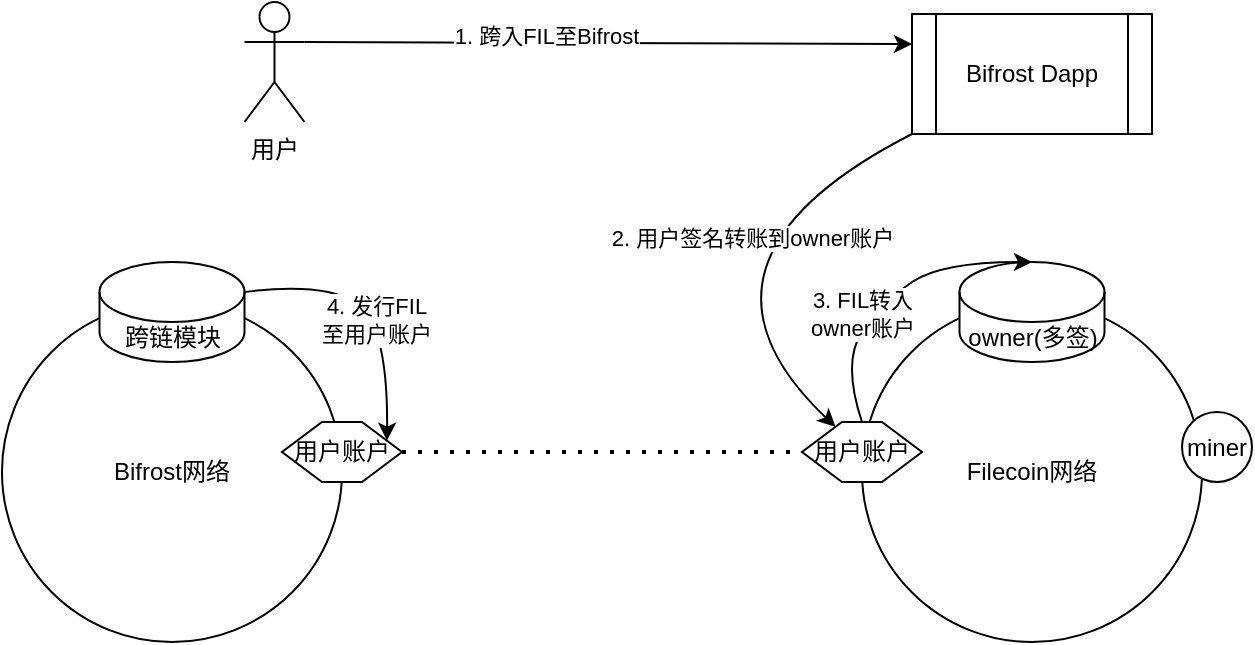 <mxfile version="20.5.1" type="github"><diagram id="1qVJCfuYaMeoUfc-0dYW" name="Page-1"><mxGraphModel dx="1426" dy="826" grid="1" gridSize="10" guides="1" tooltips="1" connect="1" arrows="1" fold="1" page="1" pageScale="1" pageWidth="827" pageHeight="1169" math="0" shadow="0"><root><mxCell id="0"/><mxCell id="1" parent="0"/><mxCell id="QOcSFR8y_e22kkafj4sU-1" value="Bifrost网络" style="ellipse;whiteSpace=wrap;html=1;aspect=fixed;" parent="1" vertex="1"><mxGeometry x="120" y="210" width="170" height="170" as="geometry"/></mxCell><mxCell id="QOcSFR8y_e22kkafj4sU-2" value="Filecoin网络" style="ellipse;whiteSpace=wrap;html=1;aspect=fixed;" parent="1" vertex="1"><mxGeometry x="550" y="210" width="170" height="170" as="geometry"/></mxCell><mxCell id="QOcSFR8y_e22kkafj4sU-3" value="用户" style="shape=umlActor;verticalLabelPosition=bottom;verticalAlign=top;html=1;outlineConnect=0;" parent="1" vertex="1"><mxGeometry x="241.25" y="60" width="30" height="60" as="geometry"/></mxCell><mxCell id="QOcSFR8y_e22kkafj4sU-5" value="Bifrost Dapp" style="shape=process;whiteSpace=wrap;html=1;backgroundOutline=1;" parent="1" vertex="1"><mxGeometry x="575" y="66" width="120" height="60" as="geometry"/></mxCell><mxCell id="QOcSFR8y_e22kkafj4sU-6" value="用户账户" style="shape=hexagon;perimeter=hexagonPerimeter2;whiteSpace=wrap;html=1;fixedSize=1;" parent="1" vertex="1"><mxGeometry x="260" y="270" width="60" height="30" as="geometry"/></mxCell><mxCell id="QOcSFR8y_e22kkafj4sU-7" value="用户账户" style="shape=hexagon;perimeter=hexagonPerimeter2;whiteSpace=wrap;html=1;fixedSize=1;" parent="1" vertex="1"><mxGeometry x="520" y="270" width="60" height="30" as="geometry"/></mxCell><mxCell id="QOcSFR8y_e22kkafj4sU-8" value="" style="endArrow=none;dashed=1;html=1;dashPattern=1 3;strokeWidth=2;rounded=0;exitX=1;exitY=0.5;exitDx=0;exitDy=0;entryX=0;entryY=0.5;entryDx=0;entryDy=0;" parent="1" source="QOcSFR8y_e22kkafj4sU-6" target="QOcSFR8y_e22kkafj4sU-7" edge="1"><mxGeometry width="50" height="50" relative="1" as="geometry"><mxPoint x="360" y="350" as="sourcePoint"/><mxPoint x="410" y="300" as="targetPoint"/></mxGeometry></mxCell><mxCell id="QOcSFR8y_e22kkafj4sU-9" value="owner(多签)" style="shape=cylinder3;whiteSpace=wrap;html=1;boundedLbl=1;backgroundOutline=1;size=15;" parent="1" vertex="1"><mxGeometry x="598.75" y="190" width="72.5" height="50" as="geometry"/></mxCell><mxCell id="QOcSFR8y_e22kkafj4sU-10" value="miner" style="ellipse;whiteSpace=wrap;html=1;aspect=fixed;" parent="1" vertex="1"><mxGeometry x="710" y="265" width="35" height="35" as="geometry"/></mxCell><mxCell id="QOcSFR8y_e22kkafj4sU-11" value="跨链模块" style="shape=cylinder3;whiteSpace=wrap;html=1;boundedLbl=1;backgroundOutline=1;size=15;" parent="1" vertex="1"><mxGeometry x="168.75" y="190" width="72.5" height="50" as="geometry"/></mxCell><mxCell id="QOcSFR8y_e22kkafj4sU-12" value="" style="endArrow=classic;html=1;rounded=0;exitX=1;exitY=0.333;exitDx=0;exitDy=0;exitPerimeter=0;entryX=0;entryY=0.25;entryDx=0;entryDy=0;" parent="1" source="QOcSFR8y_e22kkafj4sU-3" target="QOcSFR8y_e22kkafj4sU-5" edge="1"><mxGeometry width="50" height="50" relative="1" as="geometry"><mxPoint x="390" y="310" as="sourcePoint"/><mxPoint x="440" y="260" as="targetPoint"/></mxGeometry></mxCell><mxCell id="QOcSFR8y_e22kkafj4sU-14" value="1. 跨入FIL至Bifrost" style="edgeLabel;html=1;align=center;verticalAlign=middle;resizable=0;points=[];" parent="QOcSFR8y_e22kkafj4sU-12" vertex="1" connectable="0"><mxGeometry x="-0.205" y="4" relative="1" as="geometry"><mxPoint as="offset"/></mxGeometry></mxCell><mxCell id="QOcSFR8y_e22kkafj4sU-17" value="" style="curved=1;endArrow=classic;html=1;rounded=0;exitX=0;exitY=1;exitDx=0;exitDy=0;" parent="1" source="QOcSFR8y_e22kkafj4sU-5" target="QOcSFR8y_e22kkafj4sU-7" edge="1"><mxGeometry width="50" height="50" relative="1" as="geometry"><mxPoint x="590" y="120" as="sourcePoint"/><mxPoint x="550" y="150" as="targetPoint"/><Array as="points"><mxPoint x="450" y="190"/></Array></mxGeometry></mxCell><mxCell id="QOcSFR8y_e22kkafj4sU-18" value="2. 用户签名转账到owner账户" style="edgeLabel;html=1;align=center;verticalAlign=middle;resizable=0;points=[];" parent="QOcSFR8y_e22kkafj4sU-17" vertex="1" connectable="0"><mxGeometry x="-0.27" y="9" relative="1" as="geometry"><mxPoint as="offset"/></mxGeometry></mxCell><mxCell id="QOcSFR8y_e22kkafj4sU-19" value="" style="curved=1;endArrow=classic;html=1;rounded=0;exitX=0.5;exitY=0;exitDx=0;exitDy=0;entryX=0.5;entryY=0;entryDx=0;entryDy=0;entryPerimeter=0;" parent="1" source="QOcSFR8y_e22kkafj4sU-7" target="QOcSFR8y_e22kkafj4sU-9" edge="1"><mxGeometry width="50" height="50" relative="1" as="geometry"><mxPoint x="560" y="210" as="sourcePoint"/><mxPoint x="610" y="160" as="targetPoint"/><Array as="points"><mxPoint x="540" y="240"/><mxPoint x="560" y="210"/><mxPoint x="590" y="190"/></Array></mxGeometry></mxCell><mxCell id="QOcSFR8y_e22kkafj4sU-20" value="3. FIL转入&lt;br&gt;owner账户" style="edgeLabel;html=1;align=center;verticalAlign=middle;resizable=0;points=[];" parent="QOcSFR8y_e22kkafj4sU-19" vertex="1" connectable="0"><mxGeometry x="-0.412" y="-3" relative="1" as="geometry"><mxPoint x="1" y="-16" as="offset"/></mxGeometry></mxCell><mxCell id="QOcSFR8y_e22kkafj4sU-21" value="4. 发行FIL&lt;br&gt;至用户账户" style="curved=1;endArrow=classic;html=1;rounded=0;exitX=1;exitY=0;exitDx=0;exitDy=15;exitPerimeter=0;entryX=1;entryY=0.25;entryDx=0;entryDy=0;" parent="1" source="QOcSFR8y_e22kkafj4sU-11" target="QOcSFR8y_e22kkafj4sU-6" edge="1"><mxGeometry x="0.042" y="-2" width="50" height="50" relative="1" as="geometry"><mxPoint x="290" y="220" as="sourcePoint"/><mxPoint x="340" y="170" as="targetPoint"/><Array as="points"><mxPoint x="280" y="200"/><mxPoint x="313" y="220"/></Array><mxPoint as="offset"/></mxGeometry></mxCell></root></mxGraphModel></diagram></mxfile>